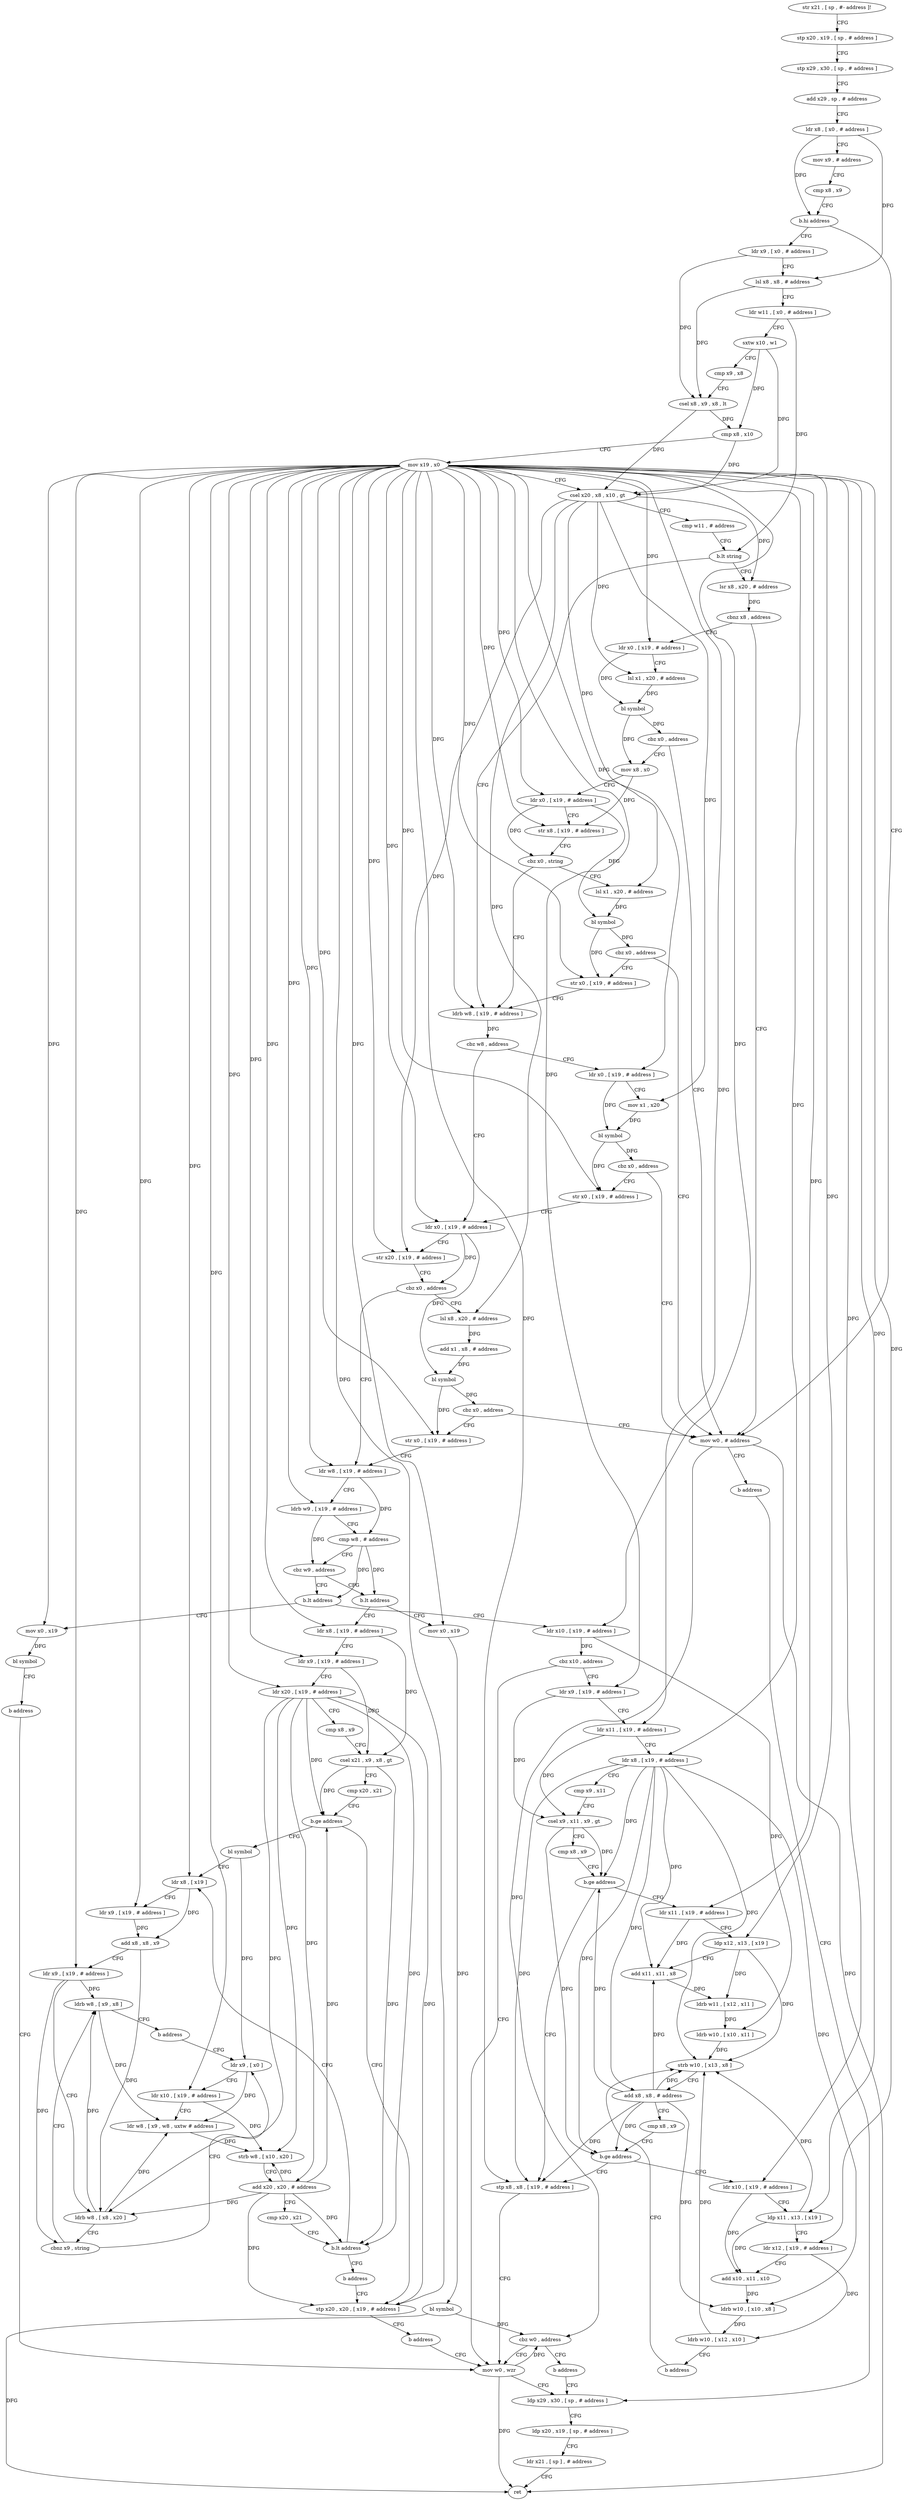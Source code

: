digraph "func" {
"4263084" [label = "str x21 , [ sp , #- address ]!" ]
"4263088" [label = "stp x20 , x19 , [ sp , # address ]" ]
"4263092" [label = "stp x29 , x30 , [ sp , # address ]" ]
"4263096" [label = "add x29 , sp , # address" ]
"4263100" [label = "ldr x8 , [ x0 , # address ]" ]
"4263104" [label = "mov x9 , # address" ]
"4263108" [label = "cmp x8 , x9" ]
"4263112" [label = "b.hi address" ]
"4263556" [label = "mov w0 , # address" ]
"4263116" [label = "ldr x9 , [ x0 , # address ]" ]
"4263560" [label = "b address" ]
"4263540" [label = "ldp x29 , x30 , [ sp , # address ]" ]
"4263120" [label = "lsl x8 , x8 , # address" ]
"4263124" [label = "ldr w11 , [ x0 , # address ]" ]
"4263128" [label = "sxtw x10 , w1" ]
"4263132" [label = "cmp x9 , x8" ]
"4263136" [label = "csel x8 , x9 , x8 , lt" ]
"4263140" [label = "cmp x8 , x10" ]
"4263144" [label = "mov x19 , x0" ]
"4263148" [label = "csel x20 , x8 , x10 , gt" ]
"4263152" [label = "cmp w11 , # address" ]
"4263156" [label = "b.lt string" ]
"4263216" [label = "ldrb w8 , [ x19 , # address ]" ]
"4263160" [label = "lsr x8 , x20 , # address" ]
"4263544" [label = "ldp x20 , x19 , [ sp , # address ]" ]
"4263548" [label = "ldr x21 , [ sp ] , # address" ]
"4263552" [label = "ret" ]
"4263220" [label = "cbz w8 , address" ]
"4263244" [label = "ldr x0 , [ x19 , # address ]" ]
"4263224" [label = "ldr x0 , [ x19 , # address ]" ]
"4263164" [label = "cbnz x8 , address" ]
"4263168" [label = "ldr x0 , [ x19 , # address ]" ]
"4263248" [label = "str x20 , [ x19 , # address ]" ]
"4263252" [label = "cbz x0 , address" ]
"4263276" [label = "ldr w8 , [ x19 , # address ]" ]
"4263256" [label = "lsl x8 , x20 , # address" ]
"4263228" [label = "mov x1 , x20" ]
"4263232" [label = "bl symbol" ]
"4263236" [label = "cbz x0 , address" ]
"4263240" [label = "str x0 , [ x19 , # address ]" ]
"4263172" [label = "lsl x1 , x20 , # address" ]
"4263176" [label = "bl symbol" ]
"4263180" [label = "cbz x0 , address" ]
"4263184" [label = "mov x8 , x0" ]
"4263280" [label = "ldrb w9 , [ x19 , # address ]" ]
"4263284" [label = "cmp w8 , # address" ]
"4263288" [label = "cbz w9 , address" ]
"4263312" [label = "b.lt address" ]
"4263292" [label = "b.lt address" ]
"4263260" [label = "add x1 , x8 , # address" ]
"4263264" [label = "bl symbol" ]
"4263268" [label = "cbz x0 , address" ]
"4263272" [label = "str x0 , [ x19 , # address ]" ]
"4263188" [label = "ldr x0 , [ x19 , # address ]" ]
"4263192" [label = "str x8 , [ x19 , # address ]" ]
"4263196" [label = "cbz x0 , string" ]
"4263200" [label = "lsl x1 , x20 , # address" ]
"4263432" [label = "ldr x10 , [ x19 , # address ]" ]
"4263316" [label = "mov x0 , x19" ]
"4263328" [label = "ldr x8 , [ x19 , # address ]" ]
"4263296" [label = "mov x0 , x19" ]
"4263204" [label = "bl symbol" ]
"4263208" [label = "cbz x0 , address" ]
"4263212" [label = "str x0 , [ x19 , # address ]" ]
"4263436" [label = "cbz x10 , address" ]
"4263536" [label = "mov w0 , wzr" ]
"4263440" [label = "ldr x9 , [ x19 , # address ]" ]
"4263320" [label = "bl symbol" ]
"4263324" [label = "b address" ]
"4263332" [label = "ldr x9 , [ x19 , # address ]" ]
"4263336" [label = "ldr x20 , [ x19 , # address ]" ]
"4263340" [label = "cmp x8 , x9" ]
"4263344" [label = "csel x21 , x9 , x8 , gt" ]
"4263348" [label = "cmp x20 , x21" ]
"4263352" [label = "b.ge address" ]
"4263424" [label = "stp x20 , x20 , [ x19 , # address ]" ]
"4263356" [label = "bl symbol" ]
"4263300" [label = "bl symbol" ]
"4263304" [label = "cbz w0 , address" ]
"4263308" [label = "b address" ]
"4263444" [label = "ldr x11 , [ x19 , # address ]" ]
"4263448" [label = "ldr x8 , [ x19 , # address ]" ]
"4263452" [label = "cmp x9 , x11" ]
"4263456" [label = "csel x9 , x11 , x9 , gt" ]
"4263460" [label = "cmp x8 , x9" ]
"4263464" [label = "b.ge address" ]
"4263532" [label = "stp x8 , x8 , [ x19 , # address ]" ]
"4263468" [label = "ldr x11 , [ x19 , # address ]" ]
"4263428" [label = "b address" ]
"4263360" [label = "ldr x8 , [ x19 ]" ]
"4263472" [label = "ldp x12 , x13 , [ x19 ]" ]
"4263476" [label = "add x11 , x11 , x8" ]
"4263480" [label = "ldrb w11 , [ x12 , x11 ]" ]
"4263484" [label = "ldrb w10 , [ x10 , x11 ]" ]
"4263488" [label = "strb w10 , [ x13 , x8 ]" ]
"4263416" [label = "ldrb w8 , [ x9 , x8 ]" ]
"4263420" [label = "b address" ]
"4263384" [label = "ldr x9 , [ x0 ]" ]
"4263388" [label = "ldr x10 , [ x19 , # address ]" ]
"4263392" [label = "ldr w8 , [ x9 , w8 , uxtw # address ]" ]
"4263396" [label = "strb w8 , [ x10 , x20 ]" ]
"4263400" [label = "add x20 , x20 , # address" ]
"4263404" [label = "cmp x20 , x21" ]
"4263408" [label = "b.lt address" ]
"4263412" [label = "b address" ]
"4263504" [label = "ldr x10 , [ x19 , # address ]" ]
"4263508" [label = "ldp x11 , x13 , [ x19 ]" ]
"4263512" [label = "ldr x12 , [ x19 , # address ]" ]
"4263516" [label = "add x10 , x11 , x10" ]
"4263520" [label = "ldrb w10 , [ x10 , x8 ]" ]
"4263524" [label = "ldrb w10 , [ x12 , x10 ]" ]
"4263528" [label = "b address" ]
"4263364" [label = "ldr x9 , [ x19 , # address ]" ]
"4263368" [label = "add x8 , x8 , x9" ]
"4263372" [label = "ldr x9 , [ x19 , # address ]" ]
"4263376" [label = "ldrb w8 , [ x8 , x20 ]" ]
"4263380" [label = "cbnz x9 , string" ]
"4263492" [label = "add x8 , x8 , # address" ]
"4263496" [label = "cmp x8 , x9" ]
"4263500" [label = "b.ge address" ]
"4263084" -> "4263088" [ label = "CFG" ]
"4263088" -> "4263092" [ label = "CFG" ]
"4263092" -> "4263096" [ label = "CFG" ]
"4263096" -> "4263100" [ label = "CFG" ]
"4263100" -> "4263104" [ label = "CFG" ]
"4263100" -> "4263112" [ label = "DFG" ]
"4263100" -> "4263120" [ label = "DFG" ]
"4263104" -> "4263108" [ label = "CFG" ]
"4263108" -> "4263112" [ label = "CFG" ]
"4263112" -> "4263556" [ label = "CFG" ]
"4263112" -> "4263116" [ label = "CFG" ]
"4263556" -> "4263560" [ label = "CFG" ]
"4263556" -> "4263552" [ label = "DFG" ]
"4263556" -> "4263304" [ label = "DFG" ]
"4263116" -> "4263120" [ label = "CFG" ]
"4263116" -> "4263136" [ label = "DFG" ]
"4263560" -> "4263540" [ label = "CFG" ]
"4263540" -> "4263544" [ label = "CFG" ]
"4263120" -> "4263124" [ label = "CFG" ]
"4263120" -> "4263136" [ label = "DFG" ]
"4263124" -> "4263128" [ label = "CFG" ]
"4263124" -> "4263156" [ label = "DFG" ]
"4263128" -> "4263132" [ label = "CFG" ]
"4263128" -> "4263140" [ label = "DFG" ]
"4263128" -> "4263148" [ label = "DFG" ]
"4263132" -> "4263136" [ label = "CFG" ]
"4263136" -> "4263140" [ label = "DFG" ]
"4263136" -> "4263148" [ label = "DFG" ]
"4263140" -> "4263144" [ label = "CFG" ]
"4263140" -> "4263148" [ label = "DFG" ]
"4263144" -> "4263148" [ label = "CFG" ]
"4263144" -> "4263216" [ label = "DFG" ]
"4263144" -> "4263244" [ label = "DFG" ]
"4263144" -> "4263248" [ label = "DFG" ]
"4263144" -> "4263224" [ label = "DFG" ]
"4263144" -> "4263168" [ label = "DFG" ]
"4263144" -> "4263276" [ label = "DFG" ]
"4263144" -> "4263280" [ label = "DFG" ]
"4263144" -> "4263240" [ label = "DFG" ]
"4263144" -> "4263188" [ label = "DFG" ]
"4263144" -> "4263192" [ label = "DFG" ]
"4263144" -> "4263272" [ label = "DFG" ]
"4263144" -> "4263432" [ label = "DFG" ]
"4263144" -> "4263316" [ label = "DFG" ]
"4263144" -> "4263328" [ label = "DFG" ]
"4263144" -> "4263332" [ label = "DFG" ]
"4263144" -> "4263336" [ label = "DFG" ]
"4263144" -> "4263296" [ label = "DFG" ]
"4263144" -> "4263212" [ label = "DFG" ]
"4263144" -> "4263440" [ label = "DFG" ]
"4263144" -> "4263444" [ label = "DFG" ]
"4263144" -> "4263448" [ label = "DFG" ]
"4263144" -> "4263424" [ label = "DFG" ]
"4263144" -> "4263532" [ label = "DFG" ]
"4263144" -> "4263468" [ label = "DFG" ]
"4263144" -> "4263472" [ label = "DFG" ]
"4263144" -> "4263360" [ label = "DFG" ]
"4263144" -> "4263364" [ label = "DFG" ]
"4263144" -> "4263372" [ label = "DFG" ]
"4263144" -> "4263388" [ label = "DFG" ]
"4263144" -> "4263504" [ label = "DFG" ]
"4263144" -> "4263508" [ label = "DFG" ]
"4263144" -> "4263512" [ label = "DFG" ]
"4263148" -> "4263152" [ label = "CFG" ]
"4263148" -> "4263160" [ label = "DFG" ]
"4263148" -> "4263248" [ label = "DFG" ]
"4263148" -> "4263228" [ label = "DFG" ]
"4263148" -> "4263172" [ label = "DFG" ]
"4263148" -> "4263256" [ label = "DFG" ]
"4263148" -> "4263200" [ label = "DFG" ]
"4263152" -> "4263156" [ label = "CFG" ]
"4263156" -> "4263216" [ label = "CFG" ]
"4263156" -> "4263160" [ label = "CFG" ]
"4263216" -> "4263220" [ label = "DFG" ]
"4263160" -> "4263164" [ label = "DFG" ]
"4263544" -> "4263548" [ label = "CFG" ]
"4263548" -> "4263552" [ label = "CFG" ]
"4263220" -> "4263244" [ label = "CFG" ]
"4263220" -> "4263224" [ label = "CFG" ]
"4263244" -> "4263248" [ label = "CFG" ]
"4263244" -> "4263252" [ label = "DFG" ]
"4263244" -> "4263264" [ label = "DFG" ]
"4263224" -> "4263228" [ label = "CFG" ]
"4263224" -> "4263232" [ label = "DFG" ]
"4263164" -> "4263556" [ label = "CFG" ]
"4263164" -> "4263168" [ label = "CFG" ]
"4263168" -> "4263172" [ label = "CFG" ]
"4263168" -> "4263176" [ label = "DFG" ]
"4263248" -> "4263252" [ label = "CFG" ]
"4263252" -> "4263276" [ label = "CFG" ]
"4263252" -> "4263256" [ label = "CFG" ]
"4263276" -> "4263280" [ label = "CFG" ]
"4263276" -> "4263284" [ label = "DFG" ]
"4263256" -> "4263260" [ label = "DFG" ]
"4263228" -> "4263232" [ label = "DFG" ]
"4263232" -> "4263236" [ label = "DFG" ]
"4263232" -> "4263240" [ label = "DFG" ]
"4263236" -> "4263556" [ label = "CFG" ]
"4263236" -> "4263240" [ label = "CFG" ]
"4263240" -> "4263244" [ label = "CFG" ]
"4263172" -> "4263176" [ label = "DFG" ]
"4263176" -> "4263180" [ label = "DFG" ]
"4263176" -> "4263184" [ label = "DFG" ]
"4263180" -> "4263556" [ label = "CFG" ]
"4263180" -> "4263184" [ label = "CFG" ]
"4263184" -> "4263188" [ label = "CFG" ]
"4263184" -> "4263192" [ label = "DFG" ]
"4263280" -> "4263284" [ label = "CFG" ]
"4263280" -> "4263288" [ label = "DFG" ]
"4263284" -> "4263288" [ label = "CFG" ]
"4263284" -> "4263312" [ label = "DFG" ]
"4263284" -> "4263292" [ label = "DFG" ]
"4263288" -> "4263312" [ label = "CFG" ]
"4263288" -> "4263292" [ label = "CFG" ]
"4263312" -> "4263432" [ label = "CFG" ]
"4263312" -> "4263316" [ label = "CFG" ]
"4263292" -> "4263328" [ label = "CFG" ]
"4263292" -> "4263296" [ label = "CFG" ]
"4263260" -> "4263264" [ label = "DFG" ]
"4263264" -> "4263268" [ label = "DFG" ]
"4263264" -> "4263272" [ label = "DFG" ]
"4263268" -> "4263556" [ label = "CFG" ]
"4263268" -> "4263272" [ label = "CFG" ]
"4263272" -> "4263276" [ label = "CFG" ]
"4263188" -> "4263192" [ label = "CFG" ]
"4263188" -> "4263196" [ label = "DFG" ]
"4263188" -> "4263204" [ label = "DFG" ]
"4263192" -> "4263196" [ label = "CFG" ]
"4263196" -> "4263216" [ label = "CFG" ]
"4263196" -> "4263200" [ label = "CFG" ]
"4263200" -> "4263204" [ label = "DFG" ]
"4263432" -> "4263436" [ label = "DFG" ]
"4263432" -> "4263484" [ label = "DFG" ]
"4263316" -> "4263320" [ label = "DFG" ]
"4263328" -> "4263332" [ label = "CFG" ]
"4263328" -> "4263344" [ label = "DFG" ]
"4263296" -> "4263300" [ label = "DFG" ]
"4263204" -> "4263208" [ label = "DFG" ]
"4263204" -> "4263212" [ label = "DFG" ]
"4263208" -> "4263556" [ label = "CFG" ]
"4263208" -> "4263212" [ label = "CFG" ]
"4263212" -> "4263216" [ label = "CFG" ]
"4263436" -> "4263536" [ label = "CFG" ]
"4263436" -> "4263440" [ label = "CFG" ]
"4263536" -> "4263540" [ label = "CFG" ]
"4263536" -> "4263304" [ label = "DFG" ]
"4263536" -> "4263552" [ label = "DFG" ]
"4263440" -> "4263444" [ label = "CFG" ]
"4263440" -> "4263456" [ label = "DFG" ]
"4263320" -> "4263324" [ label = "CFG" ]
"4263324" -> "4263536" [ label = "CFG" ]
"4263332" -> "4263336" [ label = "CFG" ]
"4263332" -> "4263344" [ label = "DFG" ]
"4263336" -> "4263340" [ label = "CFG" ]
"4263336" -> "4263352" [ label = "DFG" ]
"4263336" -> "4263424" [ label = "DFG" ]
"4263336" -> "4263376" [ label = "DFG" ]
"4263336" -> "4263396" [ label = "DFG" ]
"4263336" -> "4263400" [ label = "DFG" ]
"4263336" -> "4263408" [ label = "DFG" ]
"4263340" -> "4263344" [ label = "CFG" ]
"4263344" -> "4263348" [ label = "CFG" ]
"4263344" -> "4263352" [ label = "DFG" ]
"4263344" -> "4263408" [ label = "DFG" ]
"4263348" -> "4263352" [ label = "CFG" ]
"4263352" -> "4263424" [ label = "CFG" ]
"4263352" -> "4263356" [ label = "CFG" ]
"4263424" -> "4263428" [ label = "CFG" ]
"4263356" -> "4263360" [ label = "CFG" ]
"4263356" -> "4263384" [ label = "DFG" ]
"4263300" -> "4263304" [ label = "DFG" ]
"4263300" -> "4263552" [ label = "DFG" ]
"4263304" -> "4263536" [ label = "CFG" ]
"4263304" -> "4263308" [ label = "CFG" ]
"4263308" -> "4263540" [ label = "CFG" ]
"4263444" -> "4263448" [ label = "CFG" ]
"4263444" -> "4263456" [ label = "DFG" ]
"4263448" -> "4263452" [ label = "CFG" ]
"4263448" -> "4263464" [ label = "DFG" ]
"4263448" -> "4263532" [ label = "DFG" ]
"4263448" -> "4263476" [ label = "DFG" ]
"4263448" -> "4263488" [ label = "DFG" ]
"4263448" -> "4263492" [ label = "DFG" ]
"4263448" -> "4263500" [ label = "DFG" ]
"4263448" -> "4263520" [ label = "DFG" ]
"4263452" -> "4263456" [ label = "CFG" ]
"4263456" -> "4263460" [ label = "CFG" ]
"4263456" -> "4263464" [ label = "DFG" ]
"4263456" -> "4263500" [ label = "DFG" ]
"4263460" -> "4263464" [ label = "CFG" ]
"4263464" -> "4263532" [ label = "CFG" ]
"4263464" -> "4263468" [ label = "CFG" ]
"4263532" -> "4263536" [ label = "CFG" ]
"4263468" -> "4263472" [ label = "CFG" ]
"4263468" -> "4263476" [ label = "DFG" ]
"4263428" -> "4263536" [ label = "CFG" ]
"4263360" -> "4263364" [ label = "CFG" ]
"4263360" -> "4263368" [ label = "DFG" ]
"4263472" -> "4263476" [ label = "CFG" ]
"4263472" -> "4263480" [ label = "DFG" ]
"4263472" -> "4263488" [ label = "DFG" ]
"4263476" -> "4263480" [ label = "DFG" ]
"4263480" -> "4263484" [ label = "DFG" ]
"4263484" -> "4263488" [ label = "DFG" ]
"4263488" -> "4263492" [ label = "CFG" ]
"4263416" -> "4263420" [ label = "CFG" ]
"4263416" -> "4263392" [ label = "DFG" ]
"4263420" -> "4263384" [ label = "CFG" ]
"4263384" -> "4263388" [ label = "CFG" ]
"4263384" -> "4263392" [ label = "DFG" ]
"4263388" -> "4263392" [ label = "CFG" ]
"4263388" -> "4263396" [ label = "DFG" ]
"4263392" -> "4263396" [ label = "DFG" ]
"4263396" -> "4263400" [ label = "CFG" ]
"4263400" -> "4263404" [ label = "CFG" ]
"4263400" -> "4263424" [ label = "DFG" ]
"4263400" -> "4263376" [ label = "DFG" ]
"4263400" -> "4263352" [ label = "DFG" ]
"4263400" -> "4263396" [ label = "DFG" ]
"4263400" -> "4263408" [ label = "DFG" ]
"4263404" -> "4263408" [ label = "CFG" ]
"4263408" -> "4263360" [ label = "CFG" ]
"4263408" -> "4263412" [ label = "CFG" ]
"4263412" -> "4263424" [ label = "CFG" ]
"4263504" -> "4263508" [ label = "CFG" ]
"4263504" -> "4263516" [ label = "DFG" ]
"4263508" -> "4263512" [ label = "CFG" ]
"4263508" -> "4263516" [ label = "DFG" ]
"4263508" -> "4263488" [ label = "DFG" ]
"4263512" -> "4263516" [ label = "CFG" ]
"4263512" -> "4263524" [ label = "DFG" ]
"4263516" -> "4263520" [ label = "DFG" ]
"4263520" -> "4263524" [ label = "DFG" ]
"4263524" -> "4263528" [ label = "CFG" ]
"4263524" -> "4263488" [ label = "DFG" ]
"4263528" -> "4263488" [ label = "CFG" ]
"4263364" -> "4263368" [ label = "DFG" ]
"4263368" -> "4263372" [ label = "CFG" ]
"4263368" -> "4263376" [ label = "DFG" ]
"4263372" -> "4263376" [ label = "CFG" ]
"4263372" -> "4263380" [ label = "DFG" ]
"4263372" -> "4263416" [ label = "DFG" ]
"4263376" -> "4263380" [ label = "CFG" ]
"4263376" -> "4263416" [ label = "DFG" ]
"4263376" -> "4263392" [ label = "DFG" ]
"4263380" -> "4263416" [ label = "CFG" ]
"4263380" -> "4263384" [ label = "CFG" ]
"4263492" -> "4263496" [ label = "CFG" ]
"4263492" -> "4263532" [ label = "DFG" ]
"4263492" -> "4263476" [ label = "DFG" ]
"4263492" -> "4263464" [ label = "DFG" ]
"4263492" -> "4263488" [ label = "DFG" ]
"4263492" -> "4263500" [ label = "DFG" ]
"4263492" -> "4263520" [ label = "DFG" ]
"4263496" -> "4263500" [ label = "CFG" ]
"4263500" -> "4263532" [ label = "CFG" ]
"4263500" -> "4263504" [ label = "CFG" ]
}

